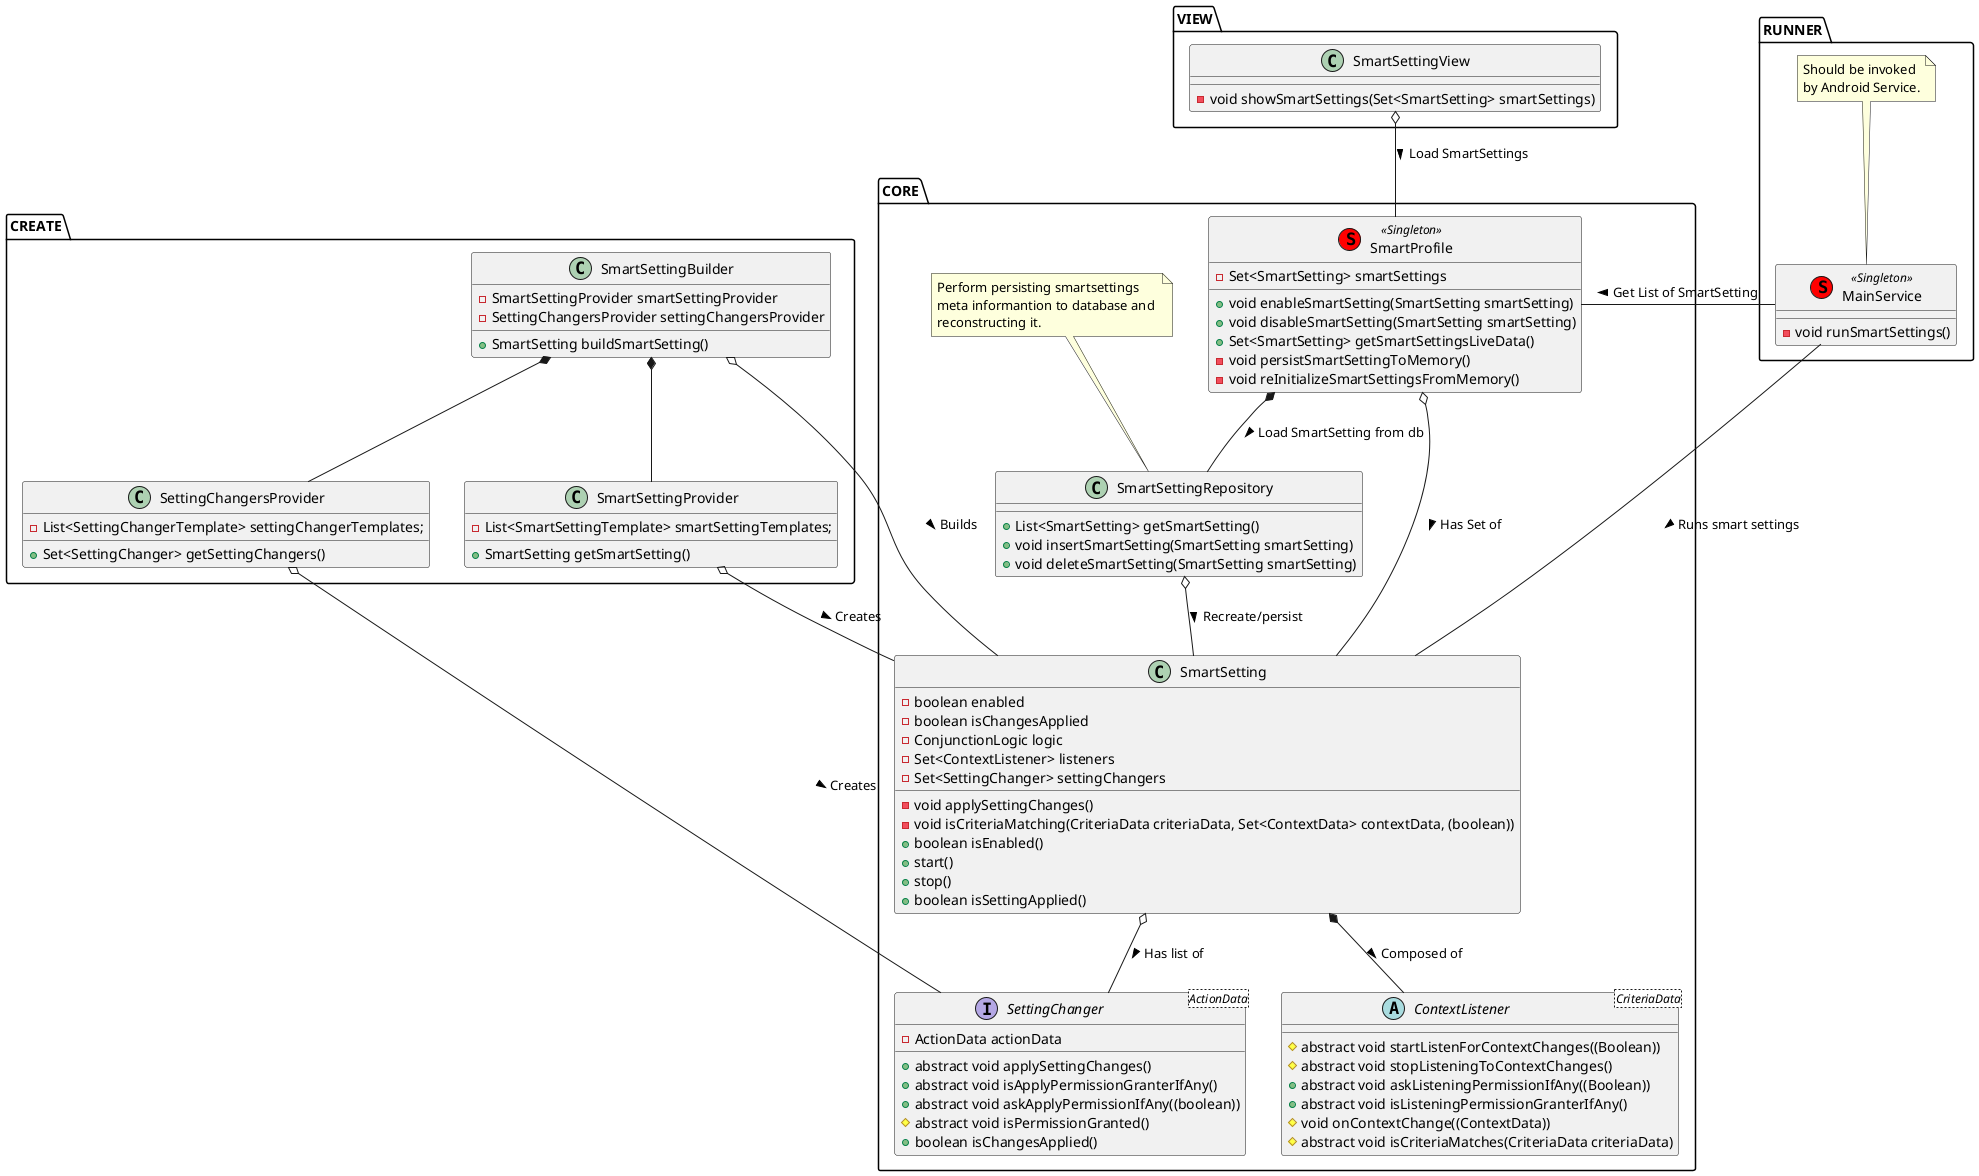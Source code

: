 @startuml

package CORE {

abstract class ContextListener<CriteriaData> {
    # abstract void startListenForContextChanges((Boolean))
    # abstract void stopListeningToContextChanges()
    + abstract void askListeningPermissionIfAny((Boolean))
    + abstract void isListeningPermissionGranterIfAny()
    # void onContextChange((ContextData))
    # abstract void isCriteriaMatches(CriteriaData criteriaData)
}

interface SettingChanger<ActionData> {
    - ActionData actionData
    + abstract void applySettingChanges()
    + abstract void isApplyPermissionGranterIfAny()
    + abstract void askApplyPermissionIfAny((boolean))
    # abstract void isPermissionGranted()
    + boolean isChangesApplied()
}

class SmartSetting {
    - boolean enabled
    - boolean isChangesApplied
    - ConjunctionLogic logic
    - Set<ContextListener> listeners
    - Set<SettingChanger> settingChangers
    - void applySettingChanges()
    - void isCriteriaMatching(CriteriaData criteriaData, Set<ContextData> contextData, (boolean))
    + boolean isEnabled()
    + start()
    + stop()
    + boolean isSettingApplied()
}

SmartSetting *-- ContextListener : Composed of >
SmartSetting o-- SettingChanger : Has list of >

class SmartSettingRepository {

    + List<SmartSetting> getSmartSetting()
    + void insertSmartSetting(SmartSetting smartSetting)
    + void deleteSmartSetting(SmartSetting smartSetting)
}

note top of SmartSettingRepository : Perform persisting smartsettings \nmeta informantion to database and \nreconstructing it.

SmartSettingRepository o-- SmartSetting : Recreate/persist >

class SmartProfile <<(S,red) Singleton>> {
    - Set<SmartSetting> smartSettings
    + void enableSmartSetting(SmartSetting smartSetting)
    + void disableSmartSetting(SmartSetting smartSetting)
    + Set<SmartSetting> getSmartSettingsLiveData()
    - void persistSmartSettingToMemory()
    - void reInitializeSmartSettingsFromMemory()
}

SmartProfile o-- SmartSetting : Has Set of >
SmartProfile *-- SmartSettingRepository : Load SmartSetting from db >
}

package CREATE {

class SmartSettingProvider {
    - List<SmartSettingTemplate> smartSettingTemplates;
    + SmartSetting getSmartSetting()
}

SmartSettingProvider o-- SmartSetting : Creates >

class SettingChangersProvider {
    - List<SettingChangerTemplate> settingChangerTemplates;
    + Set<SettingChanger> getSettingChangers()
}

SettingChangersProvider o-- SettingChanger : Creates >

class SmartSettingBuilder {
    - SmartSettingProvider smartSettingProvider
    - SettingChangersProvider settingChangersProvider
    + SmartSetting buildSmartSetting()
}

SmartSettingBuilder *-- SmartSettingProvider
SmartSettingBuilder *-- SettingChangersProvider
SmartSettingBuilder o-- SmartSetting : Builds >

}

package RUNNER {

class MainService <<(S,red) Singleton>> {
    - void runSmartSettings()
}

note top of MainService : Should be invoked \nby Android Service.

MainService - SmartSetting : Runs smart settings >
MainService - SmartProfile : Get List of SmartSetting >
}

package VIEW {
    class SmartSettingView {
        - void showSmartSettings(Set<SmartSetting> smartSettings)
    }

    SmartSettingView o-- SmartProfile : Load SmartSettings >
}

@enduml